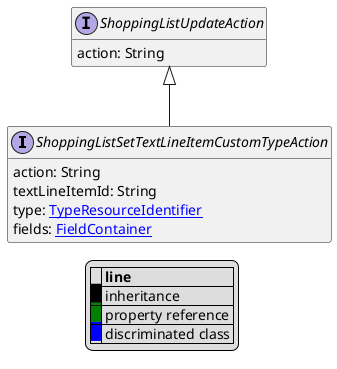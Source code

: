 @startuml

hide empty fields
hide empty methods
legend
|= |= line |
|<back:black>   </back>| inheritance |
|<back:green>   </back>| property reference |
|<back:blue>   </back>| discriminated class |
endlegend
interface ShoppingListSetTextLineItemCustomTypeAction [[ShoppingListSetTextLineItemCustomTypeAction.svg]] extends ShoppingListUpdateAction {
    action: String
    textLineItemId: String
    type: [[TypeResourceIdentifier.svg TypeResourceIdentifier]]
    fields: [[FieldContainer.svg FieldContainer]]
}
interface ShoppingListUpdateAction [[ShoppingListUpdateAction.svg]]  {
    action: String
}





@enduml
